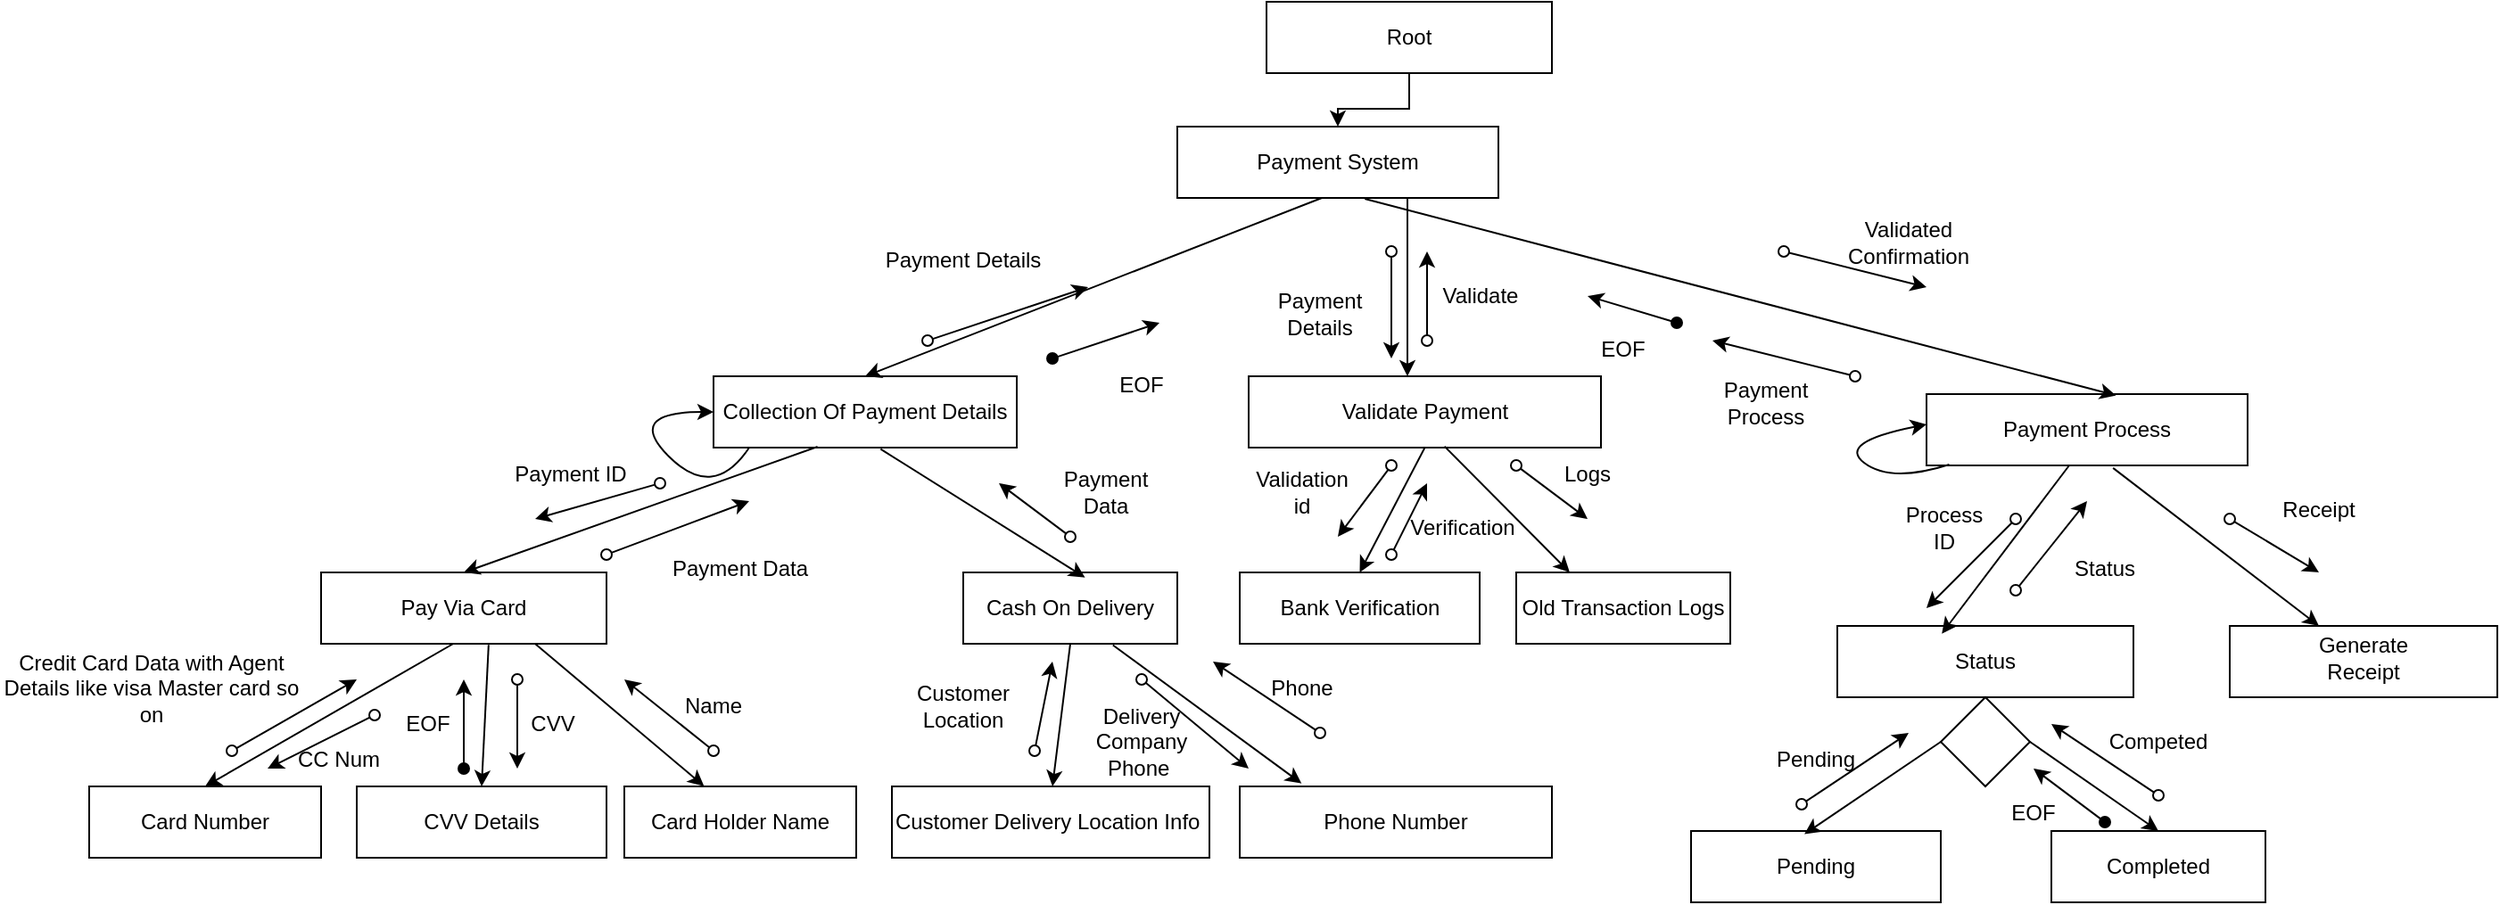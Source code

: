 <mxfile version="26.0.2">
  <diagram name="Page-1" id="s6cHi1xrj8oQsh285YDH">
    <mxGraphModel dx="1985" dy="628" grid="1" gridSize="10" guides="1" tooltips="1" connect="1" arrows="1" fold="1" page="1" pageScale="1" pageWidth="827" pageHeight="1169" math="0" shadow="0">
      <root>
        <mxCell id="0" />
        <mxCell id="1" parent="0" />
        <mxCell id="kylDAHYtEkXIf0N8Nk04-5" style="edgeStyle=orthogonalEdgeStyle;rounded=0;orthogonalLoop=1;jettySize=auto;html=1;entryX=0.5;entryY=0;entryDx=0;entryDy=0;" parent="1" source="kylDAHYtEkXIf0N8Nk04-1" target="kylDAHYtEkXIf0N8Nk04-3" edge="1">
          <mxGeometry relative="1" as="geometry" />
        </mxCell>
        <mxCell id="kylDAHYtEkXIf0N8Nk04-1" value="Root" style="rounded=0;whiteSpace=wrap;html=1;" parent="1" vertex="1">
          <mxGeometry x="330" y="80" width="160" height="40" as="geometry" />
        </mxCell>
        <mxCell id="kylDAHYtEkXIf0N8Nk04-2" value="" style="rounded=0;whiteSpace=wrap;html=1;" parent="1" vertex="1">
          <mxGeometry x="310" y="210" width="170" as="geometry" />
        </mxCell>
        <mxCell id="kylDAHYtEkXIf0N8Nk04-9" style="edgeStyle=orthogonalEdgeStyle;rounded=0;orthogonalLoop=1;jettySize=auto;html=1;exitX=0.5;exitY=1;exitDx=0;exitDy=0;" parent="1" source="kylDAHYtEkXIf0N8Nk04-3" target="kylDAHYtEkXIf0N8Nk04-8" edge="1">
          <mxGeometry relative="1" as="geometry">
            <Array as="points">
              <mxPoint x="409" y="190" />
            </Array>
          </mxGeometry>
        </mxCell>
        <mxCell id="kylDAHYtEkXIf0N8Nk04-3" value="Payment System" style="rounded=0;whiteSpace=wrap;html=1;" parent="1" vertex="1">
          <mxGeometry x="280" y="150" width="180" height="40" as="geometry" />
        </mxCell>
        <mxCell id="kylDAHYtEkXIf0N8Nk04-4" value="Collection Of Payment Details" style="rounded=0;whiteSpace=wrap;html=1;" parent="1" vertex="1">
          <mxGeometry x="20" y="290" width="170" height="40" as="geometry" />
        </mxCell>
        <mxCell id="kylDAHYtEkXIf0N8Nk04-7" value="" style="endArrow=classic;html=1;rounded=0;entryX=0.5;entryY=0;entryDx=0;entryDy=0;" parent="1" target="kylDAHYtEkXIf0N8Nk04-4" edge="1">
          <mxGeometry width="50" height="50" relative="1" as="geometry">
            <mxPoint x="361" y="190" as="sourcePoint" />
            <mxPoint x="240" y="280" as="targetPoint" />
          </mxGeometry>
        </mxCell>
        <mxCell id="kylDAHYtEkXIf0N8Nk04-8" value="Validate Payment" style="rounded=0;whiteSpace=wrap;html=1;" parent="1" vertex="1">
          <mxGeometry x="320" y="290" width="197.5" height="40" as="geometry" />
        </mxCell>
        <mxCell id="kylDAHYtEkXIf0N8Nk04-10" value="Payment Process" style="rounded=0;whiteSpace=wrap;html=1;" parent="1" vertex="1">
          <mxGeometry x="700" y="300" width="180" height="40" as="geometry" />
        </mxCell>
        <mxCell id="kylDAHYtEkXIf0N8Nk04-11" value="" style="endArrow=classic;html=1;rounded=0;exitX=0.584;exitY=1.012;exitDx=0;exitDy=0;exitPerimeter=0;entryX=0.59;entryY=0.019;entryDx=0;entryDy=0;entryPerimeter=0;" parent="1" source="kylDAHYtEkXIf0N8Nk04-3" target="kylDAHYtEkXIf0N8Nk04-10" edge="1">
          <mxGeometry width="50" height="50" relative="1" as="geometry">
            <mxPoint x="370" y="410" as="sourcePoint" />
            <mxPoint x="590" y="280" as="targetPoint" />
          </mxGeometry>
        </mxCell>
        <mxCell id="kylDAHYtEkXIf0N8Nk04-12" value="Pay Via Card" style="rounded=0;whiteSpace=wrap;html=1;" parent="1" vertex="1">
          <mxGeometry x="-200" y="400" width="160" height="40" as="geometry" />
        </mxCell>
        <mxCell id="kylDAHYtEkXIf0N8Nk04-14" value="" style="endArrow=classic;html=1;rounded=0;exitX=0.343;exitY=0.988;exitDx=0;exitDy=0;exitPerimeter=0;entryX=0.5;entryY=0;entryDx=0;entryDy=0;" parent="1" source="kylDAHYtEkXIf0N8Nk04-4" target="kylDAHYtEkXIf0N8Nk04-12" edge="1">
          <mxGeometry width="50" height="50" relative="1" as="geometry">
            <mxPoint x="200" y="470" as="sourcePoint" />
            <mxPoint x="250" y="420" as="targetPoint" />
          </mxGeometry>
        </mxCell>
        <mxCell id="kylDAHYtEkXIf0N8Nk04-15" value="Cash On Delivery" style="rounded=0;whiteSpace=wrap;html=1;" parent="1" vertex="1">
          <mxGeometry x="160" y="400" width="120" height="40" as="geometry" />
        </mxCell>
        <mxCell id="kylDAHYtEkXIf0N8Nk04-16" value="" style="endArrow=classic;html=1;rounded=0;exitX=0.551;exitY=1.021;exitDx=0;exitDy=0;exitPerimeter=0;entryX=0.569;entryY=0.071;entryDx=0;entryDy=0;entryPerimeter=0;" parent="1" source="kylDAHYtEkXIf0N8Nk04-4" target="kylDAHYtEkXIf0N8Nk04-15" edge="1">
          <mxGeometry width="50" height="50" relative="1" as="geometry">
            <mxPoint x="10" y="550" as="sourcePoint" />
            <mxPoint x="60" y="500" as="targetPoint" />
          </mxGeometry>
        </mxCell>
        <mxCell id="kylDAHYtEkXIf0N8Nk04-17" value="Card Number" style="rounded=0;whiteSpace=wrap;html=1;" parent="1" vertex="1">
          <mxGeometry x="-330" y="520" width="130" height="40" as="geometry" />
        </mxCell>
        <mxCell id="kylDAHYtEkXIf0N8Nk04-18" value="" style="endArrow=classic;html=1;rounded=0;exitX=0.463;exitY=1;exitDx=0;exitDy=0;exitPerimeter=0;entryX=0.5;entryY=0;entryDx=0;entryDy=0;" parent="1" source="kylDAHYtEkXIf0N8Nk04-12" target="kylDAHYtEkXIf0N8Nk04-17" edge="1">
          <mxGeometry width="50" height="50" relative="1" as="geometry">
            <mxPoint x="140" y="580" as="sourcePoint" />
            <mxPoint x="190" y="530" as="targetPoint" />
          </mxGeometry>
        </mxCell>
        <mxCell id="kylDAHYtEkXIf0N8Nk04-19" value="CVV Details" style="rounded=0;whiteSpace=wrap;html=1;" parent="1" vertex="1">
          <mxGeometry x="-180" y="520" width="140" height="40" as="geometry" />
        </mxCell>
        <mxCell id="kylDAHYtEkXIf0N8Nk04-20" value="" style="endArrow=classic;html=1;rounded=0;exitX=0.587;exitY=1.016;exitDx=0;exitDy=0;exitPerimeter=0;entryX=0.5;entryY=0;entryDx=0;entryDy=0;" parent="1" source="kylDAHYtEkXIf0N8Nk04-12" target="kylDAHYtEkXIf0N8Nk04-19" edge="1">
          <mxGeometry width="50" height="50" relative="1" as="geometry">
            <mxPoint x="180" y="570" as="sourcePoint" />
            <mxPoint x="230" y="520" as="targetPoint" />
          </mxGeometry>
        </mxCell>
        <mxCell id="kylDAHYtEkXIf0N8Nk04-21" value="Card Holder Name" style="rounded=0;whiteSpace=wrap;html=1;" parent="1" vertex="1">
          <mxGeometry x="-30" y="520" width="130" height="40" as="geometry" />
        </mxCell>
        <mxCell id="kylDAHYtEkXIf0N8Nk04-22" value="" style="endArrow=classic;html=1;rounded=0;entryX=0.344;entryY=-0.004;entryDx=0;entryDy=0;entryPerimeter=0;exitX=0.75;exitY=1;exitDx=0;exitDy=0;" parent="1" source="kylDAHYtEkXIf0N8Nk04-12" target="kylDAHYtEkXIf0N8Nk04-21" edge="1">
          <mxGeometry width="50" height="50" relative="1" as="geometry">
            <mxPoint x="20" y="440" as="sourcePoint" />
            <mxPoint x="130" y="580" as="targetPoint" />
          </mxGeometry>
        </mxCell>
        <mxCell id="kylDAHYtEkXIf0N8Nk04-24" value="Customer Delivery Location Info&amp;nbsp;" style="rounded=0;whiteSpace=wrap;html=1;" parent="1" vertex="1">
          <mxGeometry x="120" y="520" width="178" height="40" as="geometry" />
        </mxCell>
        <mxCell id="kylDAHYtEkXIf0N8Nk04-25" value="" style="endArrow=classic;html=1;rounded=0;exitX=0.5;exitY=1;exitDx=0;exitDy=0;" parent="1" source="kylDAHYtEkXIf0N8Nk04-15" edge="1">
          <mxGeometry width="50" height="50" relative="1" as="geometry">
            <mxPoint x="270" y="440" as="sourcePoint" />
            <mxPoint x="210" y="520" as="targetPoint" />
          </mxGeometry>
        </mxCell>
        <mxCell id="kylDAHYtEkXIf0N8Nk04-26" value="Phone Number" style="rounded=0;whiteSpace=wrap;html=1;" parent="1" vertex="1">
          <mxGeometry x="315" y="520" width="175" height="40" as="geometry" />
        </mxCell>
        <mxCell id="kylDAHYtEkXIf0N8Nk04-27" value="" style="endArrow=classic;html=1;rounded=0;exitX=0.699;exitY=1.018;exitDx=0;exitDy=0;exitPerimeter=0;entryX=0.198;entryY=-0.042;entryDx=0;entryDy=0;entryPerimeter=0;" parent="1" source="kylDAHYtEkXIf0N8Nk04-15" target="kylDAHYtEkXIf0N8Nk04-26" edge="1">
          <mxGeometry width="50" height="50" relative="1" as="geometry">
            <mxPoint x="200" y="690" as="sourcePoint" />
            <mxPoint x="250" y="640" as="targetPoint" />
          </mxGeometry>
        </mxCell>
        <mxCell id="kylDAHYtEkXIf0N8Nk04-28" value="Bank Verification" style="rounded=0;whiteSpace=wrap;html=1;" parent="1" vertex="1">
          <mxGeometry x="315" y="400" width="134.5" height="40" as="geometry" />
        </mxCell>
        <mxCell id="kylDAHYtEkXIf0N8Nk04-30" value="" style="endArrow=classic;html=1;rounded=0;exitX=0.5;exitY=1;exitDx=0;exitDy=0;entryX=0.5;entryY=0;entryDx=0;entryDy=0;" parent="1" source="kylDAHYtEkXIf0N8Nk04-8" target="kylDAHYtEkXIf0N8Nk04-28" edge="1">
          <mxGeometry width="50" height="50" relative="1" as="geometry">
            <mxPoint x="600" y="520" as="sourcePoint" />
            <mxPoint x="650" y="470" as="targetPoint" />
          </mxGeometry>
        </mxCell>
        <mxCell id="kylDAHYtEkXIf0N8Nk04-31" value="Old Transaction Logs" style="rounded=0;whiteSpace=wrap;html=1;" parent="1" vertex="1">
          <mxGeometry x="470" y="400" width="120" height="40" as="geometry" />
        </mxCell>
        <mxCell id="kylDAHYtEkXIf0N8Nk04-32" value="" style="endArrow=classic;html=1;rounded=0;exitX=0.556;exitY=0.983;exitDx=0;exitDy=0;exitPerimeter=0;entryX=0.25;entryY=0;entryDx=0;entryDy=0;" parent="1" source="kylDAHYtEkXIf0N8Nk04-8" target="kylDAHYtEkXIf0N8Nk04-31" edge="1">
          <mxGeometry width="50" height="50" relative="1" as="geometry">
            <mxPoint x="530" y="540" as="sourcePoint" />
            <mxPoint x="580" y="490" as="targetPoint" />
          </mxGeometry>
        </mxCell>
        <mxCell id="kylDAHYtEkXIf0N8Nk04-33" value="" style="endArrow=classic;html=1;rounded=0;startArrow=oval;startFill=0;" parent="1" edge="1">
          <mxGeometry width="50" height="50" relative="1" as="geometry">
            <mxPoint x="-10" y="350" as="sourcePoint" />
            <mxPoint x="-80" y="370" as="targetPoint" />
          </mxGeometry>
        </mxCell>
        <mxCell id="kylDAHYtEkXIf0N8Nk04-34" value="Payment ID" style="text;html=1;align=center;verticalAlign=middle;whiteSpace=wrap;rounded=0;" parent="1" vertex="1">
          <mxGeometry x="-100" y="330" width="80" height="30" as="geometry" />
        </mxCell>
        <mxCell id="kylDAHYtEkXIf0N8Nk04-35" value="" style="endArrow=classic;html=1;rounded=0;startArrow=oval;startFill=0;" parent="1" edge="1">
          <mxGeometry width="50" height="50" relative="1" as="geometry">
            <mxPoint x="-40" y="390" as="sourcePoint" />
            <mxPoint x="40" y="360" as="targetPoint" />
          </mxGeometry>
        </mxCell>
        <mxCell id="kylDAHYtEkXIf0N8Nk04-36" value="Payment Data" style="text;html=1;align=center;verticalAlign=middle;whiteSpace=wrap;rounded=0;" parent="1" vertex="1">
          <mxGeometry x="-15" y="380" width="100" height="35" as="geometry" />
        </mxCell>
        <mxCell id="kylDAHYtEkXIf0N8Nk04-37" value="" style="endArrow=classic;html=1;rounded=0;startArrow=oval;startFill=0;" parent="1" edge="1">
          <mxGeometry width="50" height="50" relative="1" as="geometry">
            <mxPoint x="-170" y="480" as="sourcePoint" />
            <mxPoint x="-230" y="510" as="targetPoint" />
          </mxGeometry>
        </mxCell>
        <mxCell id="kylDAHYtEkXIf0N8Nk04-38" value="CC Num" style="text;html=1;align=center;verticalAlign=middle;whiteSpace=wrap;rounded=0;" parent="1" vertex="1">
          <mxGeometry x="-220" y="490" width="60" height="30" as="geometry" />
        </mxCell>
        <mxCell id="kylDAHYtEkXIf0N8Nk04-40" value="" style="endArrow=classic;html=1;rounded=0;startArrow=oval;startFill=0;" parent="1" edge="1">
          <mxGeometry width="50" height="50" relative="1" as="geometry">
            <mxPoint x="-250" y="500" as="sourcePoint" />
            <mxPoint x="-180" y="460" as="targetPoint" />
          </mxGeometry>
        </mxCell>
        <mxCell id="kylDAHYtEkXIf0N8Nk04-41" value="Credit Card Data with Agent Details like visa Master card so on" style="text;html=1;align=center;verticalAlign=middle;whiteSpace=wrap;rounded=0;" parent="1" vertex="1">
          <mxGeometry x="-380" y="450" width="170" height="30" as="geometry" />
        </mxCell>
        <mxCell id="kylDAHYtEkXIf0N8Nk04-42" value="" style="endArrow=classic;html=1;rounded=0;startArrow=oval;startFill=0;" parent="1" edge="1">
          <mxGeometry width="50" height="50" relative="1" as="geometry">
            <mxPoint x="-90" y="460" as="sourcePoint" />
            <mxPoint x="-90" y="510" as="targetPoint" />
          </mxGeometry>
        </mxCell>
        <mxCell id="kylDAHYtEkXIf0N8Nk04-45" value="CVV" style="text;html=1;align=center;verticalAlign=middle;whiteSpace=wrap;rounded=0;" parent="1" vertex="1">
          <mxGeometry x="-100" y="470" width="60" height="30" as="geometry" />
        </mxCell>
        <mxCell id="kylDAHYtEkXIf0N8Nk04-46" value="" style="endArrow=classic;html=1;rounded=0;startArrow=oval;startFill=0;" parent="1" edge="1">
          <mxGeometry width="50" height="50" relative="1" as="geometry">
            <mxPoint x="20" y="500" as="sourcePoint" />
            <mxPoint x="-30" y="460" as="targetPoint" />
          </mxGeometry>
        </mxCell>
        <mxCell id="kylDAHYtEkXIf0N8Nk04-47" value="Name" style="text;html=1;align=center;verticalAlign=middle;whiteSpace=wrap;rounded=0;" parent="1" vertex="1">
          <mxGeometry x="-10" y="460" width="60" height="30" as="geometry" />
        </mxCell>
        <mxCell id="kylDAHYtEkXIf0N8Nk04-48" value="" style="endArrow=classic;html=1;rounded=0;startArrow=oval;startFill=1;" parent="1" edge="1">
          <mxGeometry width="50" height="50" relative="1" as="geometry">
            <mxPoint x="-120" y="510" as="sourcePoint" />
            <mxPoint x="-120" y="460" as="targetPoint" />
          </mxGeometry>
        </mxCell>
        <mxCell id="kylDAHYtEkXIf0N8Nk04-49" value="EOF" style="text;html=1;align=center;verticalAlign=middle;whiteSpace=wrap;rounded=0;" parent="1" vertex="1">
          <mxGeometry x="-170" y="470" width="60" height="30" as="geometry" />
        </mxCell>
        <mxCell id="kylDAHYtEkXIf0N8Nk04-50" value="Payment Details" style="text;html=1;align=center;verticalAlign=middle;whiteSpace=wrap;rounded=0;" parent="1" vertex="1">
          <mxGeometry x="100" y="210" width="120" height="30" as="geometry" />
        </mxCell>
        <mxCell id="kylDAHYtEkXIf0N8Nk04-51" value="" style="endArrow=classic;html=1;rounded=0;startArrow=oval;startFill=0;" parent="1" edge="1">
          <mxGeometry width="50" height="50" relative="1" as="geometry">
            <mxPoint x="140" y="270" as="sourcePoint" />
            <mxPoint x="230" y="240" as="targetPoint" />
          </mxGeometry>
        </mxCell>
        <mxCell id="kylDAHYtEkXIf0N8Nk04-53" value="" style="endArrow=classic;html=1;rounded=0;startArrow=oval;startFill=1;" parent="1" edge="1">
          <mxGeometry width="50" height="50" relative="1" as="geometry">
            <mxPoint x="210" y="280" as="sourcePoint" />
            <mxPoint x="270" y="260" as="targetPoint" />
          </mxGeometry>
        </mxCell>
        <mxCell id="kylDAHYtEkXIf0N8Nk04-54" value="EOF" style="text;html=1;align=center;verticalAlign=middle;whiteSpace=wrap;rounded=0;" parent="1" vertex="1">
          <mxGeometry x="230" y="280" width="60" height="30" as="geometry" />
        </mxCell>
        <mxCell id="kylDAHYtEkXIf0N8Nk04-55" value="" style="endArrow=classic;html=1;rounded=0;startArrow=oval;startFill=0;" parent="1" edge="1">
          <mxGeometry width="50" height="50" relative="1" as="geometry">
            <mxPoint x="200" y="500" as="sourcePoint" />
            <mxPoint x="210" y="450" as="targetPoint" />
          </mxGeometry>
        </mxCell>
        <mxCell id="kylDAHYtEkXIf0N8Nk04-56" value="Customer Location" style="text;html=1;align=center;verticalAlign=middle;whiteSpace=wrap;rounded=0;" parent="1" vertex="1">
          <mxGeometry x="130" y="460" width="60" height="30" as="geometry" />
        </mxCell>
        <mxCell id="kylDAHYtEkXIf0N8Nk04-58" value="" style="endArrow=classic;html=1;rounded=0;startArrow=oval;startFill=0;" parent="1" edge="1">
          <mxGeometry width="50" height="50" relative="1" as="geometry">
            <mxPoint x="360" y="490" as="sourcePoint" />
            <mxPoint x="300" y="450" as="targetPoint" />
          </mxGeometry>
        </mxCell>
        <mxCell id="kylDAHYtEkXIf0N8Nk04-59" value="Phone" style="text;html=1;align=center;verticalAlign=middle;whiteSpace=wrap;rounded=0;" parent="1" vertex="1">
          <mxGeometry x="320" y="450" width="60" height="30" as="geometry" />
        </mxCell>
        <mxCell id="kylDAHYtEkXIf0N8Nk04-60" value="" style="endArrow=classic;html=1;rounded=0;startArrow=oval;startFill=0;" parent="1" edge="1">
          <mxGeometry width="50" height="50" relative="1" as="geometry">
            <mxPoint x="260" y="460" as="sourcePoint" />
            <mxPoint x="320" y="510" as="targetPoint" />
          </mxGeometry>
        </mxCell>
        <mxCell id="kylDAHYtEkXIf0N8Nk04-61" value="Delivery Company Phone&amp;nbsp;" style="text;html=1;align=center;verticalAlign=middle;whiteSpace=wrap;rounded=0;" parent="1" vertex="1">
          <mxGeometry x="230" y="480" width="60" height="30" as="geometry" />
        </mxCell>
        <mxCell id="kylDAHYtEkXIf0N8Nk04-62" value="" style="endArrow=classic;html=1;rounded=0;startArrow=oval;startFill=0;" parent="1" edge="1">
          <mxGeometry width="50" height="50" relative="1" as="geometry">
            <mxPoint x="220" y="380" as="sourcePoint" />
            <mxPoint x="180" y="350" as="targetPoint" />
          </mxGeometry>
        </mxCell>
        <mxCell id="kylDAHYtEkXIf0N8Nk04-63" value="Payment Data" style="text;html=1;align=center;verticalAlign=middle;whiteSpace=wrap;rounded=0;" parent="1" vertex="1">
          <mxGeometry x="210" y="340" width="60" height="30" as="geometry" />
        </mxCell>
        <mxCell id="kylDAHYtEkXIf0N8Nk04-64" value="" style="endArrow=classic;html=1;rounded=0;startArrow=oval;startFill=0;" parent="1" edge="1">
          <mxGeometry width="50" height="50" relative="1" as="geometry">
            <mxPoint x="400" y="220" as="sourcePoint" />
            <mxPoint x="400" y="280" as="targetPoint" />
          </mxGeometry>
        </mxCell>
        <mxCell id="kylDAHYtEkXIf0N8Nk04-65" value="Payment Details" style="text;html=1;align=center;verticalAlign=middle;whiteSpace=wrap;rounded=0;" parent="1" vertex="1">
          <mxGeometry x="330" y="240" width="60" height="30" as="geometry" />
        </mxCell>
        <mxCell id="kylDAHYtEkXIf0N8Nk04-66" value="" style="endArrow=classic;html=1;rounded=0;startArrow=oval;startFill=0;" parent="1" edge="1">
          <mxGeometry width="50" height="50" relative="1" as="geometry">
            <mxPoint x="400" y="340" as="sourcePoint" />
            <mxPoint x="370" y="380" as="targetPoint" />
          </mxGeometry>
        </mxCell>
        <mxCell id="kylDAHYtEkXIf0N8Nk04-67" value="Validation id" style="text;html=1;align=center;verticalAlign=middle;whiteSpace=wrap;rounded=0;" parent="1" vertex="1">
          <mxGeometry x="320" y="340" width="60" height="30" as="geometry" />
        </mxCell>
        <mxCell id="kylDAHYtEkXIf0N8Nk04-68" value="" style="endArrow=classic;html=1;rounded=0;startArrow=oval;startFill=0;" parent="1" edge="1">
          <mxGeometry width="50" height="50" relative="1" as="geometry">
            <mxPoint x="400" y="390" as="sourcePoint" />
            <mxPoint x="420" y="350" as="targetPoint" />
          </mxGeometry>
        </mxCell>
        <mxCell id="kylDAHYtEkXIf0N8Nk04-70" value="Verification" style="text;html=1;align=center;verticalAlign=middle;whiteSpace=wrap;rounded=0;" parent="1" vertex="1">
          <mxGeometry x="410" y="360" width="60" height="30" as="geometry" />
        </mxCell>
        <mxCell id="kylDAHYtEkXIf0N8Nk04-71" value="" style="endArrow=classic;html=1;rounded=0;startArrow=oval;startFill=0;" parent="1" edge="1">
          <mxGeometry width="50" height="50" relative="1" as="geometry">
            <mxPoint x="470" y="340" as="sourcePoint" />
            <mxPoint x="510" y="370" as="targetPoint" />
          </mxGeometry>
        </mxCell>
        <mxCell id="kylDAHYtEkXIf0N8Nk04-72" value="Logs" style="text;html=1;align=center;verticalAlign=middle;whiteSpace=wrap;rounded=0;" parent="1" vertex="1">
          <mxGeometry x="480" y="330" width="60" height="30" as="geometry" />
        </mxCell>
        <mxCell id="kylDAHYtEkXIf0N8Nk04-73" value="" style="endArrow=classic;html=1;rounded=0;startArrow=oval;startFill=0;" parent="1" edge="1">
          <mxGeometry width="50" height="50" relative="1" as="geometry">
            <mxPoint x="420" y="270" as="sourcePoint" />
            <mxPoint x="420" y="220" as="targetPoint" />
          </mxGeometry>
        </mxCell>
        <mxCell id="kylDAHYtEkXIf0N8Nk04-74" value="Validate" style="text;html=1;align=center;verticalAlign=middle;whiteSpace=wrap;rounded=0;" parent="1" vertex="1">
          <mxGeometry x="420" y="230" width="60" height="30" as="geometry" />
        </mxCell>
        <mxCell id="kylDAHYtEkXIf0N8Nk04-75" value="Status" style="rounded=0;whiteSpace=wrap;html=1;" parent="1" vertex="1">
          <mxGeometry x="650" y="430" width="166" height="40" as="geometry" />
        </mxCell>
        <mxCell id="kylDAHYtEkXIf0N8Nk04-76" value="" style="endArrow=classic;html=1;rounded=0;startArrow=oval;startFill=0;" parent="1" edge="1">
          <mxGeometry width="50" height="50" relative="1" as="geometry">
            <mxPoint x="620" y="220" as="sourcePoint" />
            <mxPoint x="700" y="240" as="targetPoint" />
          </mxGeometry>
        </mxCell>
        <mxCell id="kylDAHYtEkXIf0N8Nk04-78" value="Validated Confirmation" style="text;html=1;align=center;verticalAlign=middle;whiteSpace=wrap;rounded=0;" parent="1" vertex="1">
          <mxGeometry x="660" y="200" width="60" height="30" as="geometry" />
        </mxCell>
        <mxCell id="kylDAHYtEkXIf0N8Nk04-80" value="" style="endArrow=classic;html=1;rounded=0;entryX=0.353;entryY=0.108;entryDx=0;entryDy=0;entryPerimeter=0;" parent="1" target="kylDAHYtEkXIf0N8Nk04-75" edge="1">
          <mxGeometry width="50" height="50" relative="1" as="geometry">
            <mxPoint x="780" y="340" as="sourcePoint" />
            <mxPoint x="750" y="500" as="targetPoint" />
          </mxGeometry>
        </mxCell>
        <mxCell id="kylDAHYtEkXIf0N8Nk04-81" value="Pending" style="rounded=0;whiteSpace=wrap;html=1;" parent="1" vertex="1">
          <mxGeometry x="568" y="545" width="140" height="40" as="geometry" />
        </mxCell>
        <mxCell id="kylDAHYtEkXIf0N8Nk04-82" value="Completed" style="rounded=0;whiteSpace=wrap;html=1;" parent="1" vertex="1">
          <mxGeometry x="770" y="545" width="120" height="40" as="geometry" />
        </mxCell>
        <mxCell id="kylDAHYtEkXIf0N8Nk04-83" value="" style="rhombus;whiteSpace=wrap;html=1;" parent="1" vertex="1">
          <mxGeometry x="708" y="470" width="50" height="50" as="geometry" />
        </mxCell>
        <mxCell id="kylDAHYtEkXIf0N8Nk04-84" value="" style="endArrow=classic;html=1;rounded=0;exitX=0;exitY=0.5;exitDx=0;exitDy=0;entryX=0.454;entryY=0.043;entryDx=0;entryDy=0;entryPerimeter=0;" parent="1" source="kylDAHYtEkXIf0N8Nk04-83" target="kylDAHYtEkXIf0N8Nk04-81" edge="1">
          <mxGeometry width="50" height="50" relative="1" as="geometry">
            <mxPoint x="750" y="590" as="sourcePoint" />
            <mxPoint x="800" y="540" as="targetPoint" />
          </mxGeometry>
        </mxCell>
        <mxCell id="kylDAHYtEkXIf0N8Nk04-85" value="" style="endArrow=classic;html=1;rounded=0;exitX=1;exitY=0.5;exitDx=0;exitDy=0;entryX=0.5;entryY=0;entryDx=0;entryDy=0;" parent="1" source="kylDAHYtEkXIf0N8Nk04-83" target="kylDAHYtEkXIf0N8Nk04-82" edge="1">
          <mxGeometry width="50" height="50" relative="1" as="geometry">
            <mxPoint x="580" y="610" as="sourcePoint" />
            <mxPoint x="630" y="560" as="targetPoint" />
          </mxGeometry>
        </mxCell>
        <mxCell id="kylDAHYtEkXIf0N8Nk04-88" value="" style="curved=1;endArrow=classic;html=1;rounded=0;exitX=0;exitY=1;exitDx=0;exitDy=0;" parent="1" edge="1">
          <mxGeometry width="50" height="50" relative="1" as="geometry">
            <mxPoint x="40" y="330" as="sourcePoint" />
            <mxPoint x="20" y="310" as="targetPoint" />
            <Array as="points">
              <mxPoint x="20" y="360" />
              <mxPoint x="-30" y="310" />
            </Array>
          </mxGeometry>
        </mxCell>
        <mxCell id="kylDAHYtEkXIf0N8Nk04-89" value="Process ID" style="text;html=1;align=center;verticalAlign=middle;whiteSpace=wrap;rounded=0;" parent="1" vertex="1">
          <mxGeometry x="680" y="360" width="60" height="30" as="geometry" />
        </mxCell>
        <mxCell id="kylDAHYtEkXIf0N8Nk04-90" value="" style="endArrow=classic;html=1;rounded=0;startArrow=oval;startFill=0;" parent="1" edge="1">
          <mxGeometry width="50" height="50" relative="1" as="geometry">
            <mxPoint x="750" y="370" as="sourcePoint" />
            <mxPoint x="700" y="420" as="targetPoint" />
          </mxGeometry>
        </mxCell>
        <mxCell id="kylDAHYtEkXIf0N8Nk04-91" value="" style="endArrow=classic;html=1;rounded=0;startArrow=oval;startFill=0;" parent="1" edge="1">
          <mxGeometry width="50" height="50" relative="1" as="geometry">
            <mxPoint x="630" y="530" as="sourcePoint" />
            <mxPoint x="690" y="490" as="targetPoint" />
          </mxGeometry>
        </mxCell>
        <mxCell id="kylDAHYtEkXIf0N8Nk04-92" value="Pending" style="text;html=1;align=center;verticalAlign=middle;whiteSpace=wrap;rounded=0;" parent="1" vertex="1">
          <mxGeometry x="608" y="490" width="60" height="30" as="geometry" />
        </mxCell>
        <mxCell id="kylDAHYtEkXIf0N8Nk04-93" value="" style="endArrow=classic;html=1;rounded=0;startArrow=oval;startFill=0;" parent="1" edge="1">
          <mxGeometry width="50" height="50" relative="1" as="geometry">
            <mxPoint x="830" y="525" as="sourcePoint" />
            <mxPoint x="770" y="485" as="targetPoint" />
          </mxGeometry>
        </mxCell>
        <mxCell id="kylDAHYtEkXIf0N8Nk04-94" value="Competed" style="text;html=1;align=center;verticalAlign=middle;whiteSpace=wrap;rounded=0;" parent="1" vertex="1">
          <mxGeometry x="800" y="480" width="60" height="30" as="geometry" />
        </mxCell>
        <mxCell id="kylDAHYtEkXIf0N8Nk04-96" value="" style="endArrow=classic;html=1;rounded=0;startArrow=oval;startFill=1;" parent="1" edge="1">
          <mxGeometry width="50" height="50" relative="1" as="geometry">
            <mxPoint x="800" y="540" as="sourcePoint" />
            <mxPoint x="760" y="510" as="targetPoint" />
          </mxGeometry>
        </mxCell>
        <mxCell id="kylDAHYtEkXIf0N8Nk04-97" value="EOF" style="text;html=1;align=center;verticalAlign=middle;whiteSpace=wrap;rounded=0;" parent="1" vertex="1">
          <mxGeometry x="730" y="520" width="60" height="30" as="geometry" />
        </mxCell>
        <mxCell id="kylDAHYtEkXIf0N8Nk04-98" value="" style="endArrow=classic;html=1;rounded=0;startArrow=oval;startFill=0;" parent="1" edge="1">
          <mxGeometry width="50" height="50" relative="1" as="geometry">
            <mxPoint x="660" y="290" as="sourcePoint" />
            <mxPoint x="580" y="270" as="targetPoint" />
          </mxGeometry>
        </mxCell>
        <mxCell id="kylDAHYtEkXIf0N8Nk04-101" value="Payment Process" style="text;html=1;align=center;verticalAlign=middle;whiteSpace=wrap;rounded=0;" parent="1" vertex="1">
          <mxGeometry x="580" y="290" width="60" height="30" as="geometry" />
        </mxCell>
        <mxCell id="kylDAHYtEkXIf0N8Nk04-102" value="" style="endArrow=classic;html=1;rounded=0;startArrow=oval;startFill=1;" parent="1" edge="1">
          <mxGeometry width="50" height="50" relative="1" as="geometry">
            <mxPoint x="560" y="260" as="sourcePoint" />
            <mxPoint x="510" y="245" as="targetPoint" />
          </mxGeometry>
        </mxCell>
        <mxCell id="kylDAHYtEkXIf0N8Nk04-103" value="EOF" style="text;html=1;align=center;verticalAlign=middle;whiteSpace=wrap;rounded=0;" parent="1" vertex="1">
          <mxGeometry x="500" y="260" width="60" height="30" as="geometry" />
        </mxCell>
        <mxCell id="kylDAHYtEkXIf0N8Nk04-104" value="" style="endArrow=classic;html=1;rounded=0;startArrow=oval;startFill=0;" parent="1" edge="1">
          <mxGeometry width="50" height="50" relative="1" as="geometry">
            <mxPoint x="750" y="410" as="sourcePoint" />
            <mxPoint x="790" y="360" as="targetPoint" />
          </mxGeometry>
        </mxCell>
        <mxCell id="kylDAHYtEkXIf0N8Nk04-105" value="Status" style="text;html=1;align=center;verticalAlign=middle;whiteSpace=wrap;rounded=0;" parent="1" vertex="1">
          <mxGeometry x="770" y="382.5" width="60" height="30" as="geometry" />
        </mxCell>
        <mxCell id="kylDAHYtEkXIf0N8Nk04-106" value="" style="rounded=0;whiteSpace=wrap;html=1;" parent="1" vertex="1">
          <mxGeometry x="870" y="430" width="150" height="40" as="geometry" />
        </mxCell>
        <mxCell id="kylDAHYtEkXIf0N8Nk04-107" value="Generate Receipt" style="text;html=1;align=center;verticalAlign=middle;whiteSpace=wrap;rounded=0;" parent="1" vertex="1">
          <mxGeometry x="915" y="435" width="60" height="25" as="geometry" />
        </mxCell>
        <mxCell id="kylDAHYtEkXIf0N8Nk04-108" value="" style="endArrow=classic;html=1;rounded=0;exitX=0.581;exitY=1.036;exitDx=0;exitDy=0;exitPerimeter=0;" parent="1" source="kylDAHYtEkXIf0N8Nk04-10" edge="1">
          <mxGeometry width="50" height="50" relative="1" as="geometry">
            <mxPoint x="1000" y="580" as="sourcePoint" />
            <mxPoint x="920" y="430" as="targetPoint" />
          </mxGeometry>
        </mxCell>
        <mxCell id="kylDAHYtEkXIf0N8Nk04-109" value="Receipt" style="text;html=1;align=center;verticalAlign=middle;whiteSpace=wrap;rounded=0;" parent="1" vertex="1">
          <mxGeometry x="890" y="350" width="60" height="30" as="geometry" />
        </mxCell>
        <mxCell id="kylDAHYtEkXIf0N8Nk04-110" value="" style="endArrow=classic;html=1;rounded=0;startArrow=oval;startFill=0;" parent="1" edge="1">
          <mxGeometry width="50" height="50" relative="1" as="geometry">
            <mxPoint x="870" y="370" as="sourcePoint" />
            <mxPoint x="920" y="400" as="targetPoint" />
          </mxGeometry>
        </mxCell>
        <mxCell id="kylDAHYtEkXIf0N8Nk04-111" value="" style="curved=1;endArrow=classic;html=1;rounded=0;exitX=0.071;exitY=0.988;exitDx=0;exitDy=0;exitPerimeter=0;entryX=0;entryY=0.25;entryDx=0;entryDy=0;" parent="1" source="kylDAHYtEkXIf0N8Nk04-10" edge="1">
          <mxGeometry width="50" height="50" relative="1" as="geometry">
            <mxPoint x="709" y="345.76" as="sourcePoint" />
            <mxPoint x="700" y="317" as="targetPoint" />
            <Array as="points">
              <mxPoint x="680" y="350" />
              <mxPoint x="650" y="327" />
            </Array>
          </mxGeometry>
        </mxCell>
      </root>
    </mxGraphModel>
  </diagram>
</mxfile>
